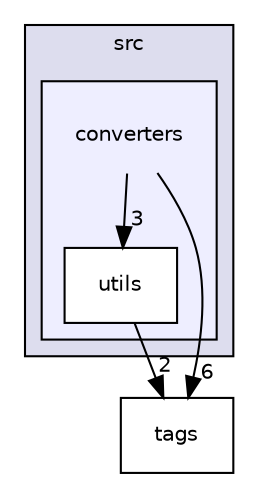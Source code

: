 digraph "/home/travis/build/PO-31/QtReports/qtreports/src/converters" {
  bgcolor=transparent;
  compound=true
  node [ fontsize="10", fontname="Helvetica"];
  edge [ labelfontsize="10", labelfontname="Helvetica"];
  subgraph clusterdir_455848a96611f2b29ec6ffbd237ada79 {
    graph [ bgcolor="#ddddee", pencolor="black", label="src" fontname="Helvetica", fontsize="10", URL="dir_455848a96611f2b29ec6ffbd237ada79.html"]
  subgraph clusterdir_e8657ccaf913ba826a3f11d9a8ba20c3 {
    graph [ bgcolor="#eeeeff", pencolor="black", label="" URL="dir_e8657ccaf913ba826a3f11d9a8ba20c3.html"];
    dir_e8657ccaf913ba826a3f11d9a8ba20c3 [shape=plaintext label="converters"];
    dir_80f99c00af8443f5fede38a31e95e422 [shape=box label="utils" color="black" fillcolor="white" style="filled" URL="dir_80f99c00af8443f5fede38a31e95e422.html"];
  }
  }
  dir_95b01a3e7c2e38eb5eedb8e79cda609e [shape=box label="tags" URL="dir_95b01a3e7c2e38eb5eedb8e79cda609e.html"];
  dir_80f99c00af8443f5fede38a31e95e422->dir_95b01a3e7c2e38eb5eedb8e79cda609e [headlabel="2", labeldistance=1.5 headhref="dir_000006_000008.html"];
  dir_e8657ccaf913ba826a3f11d9a8ba20c3->dir_80f99c00af8443f5fede38a31e95e422 [headlabel="3", labeldistance=1.5 headhref="dir_000005_000006.html"];
  dir_e8657ccaf913ba826a3f11d9a8ba20c3->dir_95b01a3e7c2e38eb5eedb8e79cda609e [headlabel="6", labeldistance=1.5 headhref="dir_000005_000008.html"];
}
